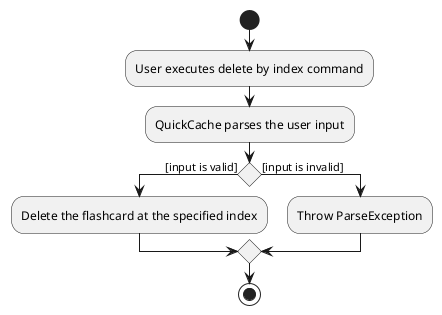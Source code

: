 @startuml
start

:User executes delete by index command;
:QuickCache parses the user input;
if () then ([input is valid])
    :Delete the flashcard at the specified index;
else ([input is invalid])
    :Throw ParseException;
endif

stop
@enduml
